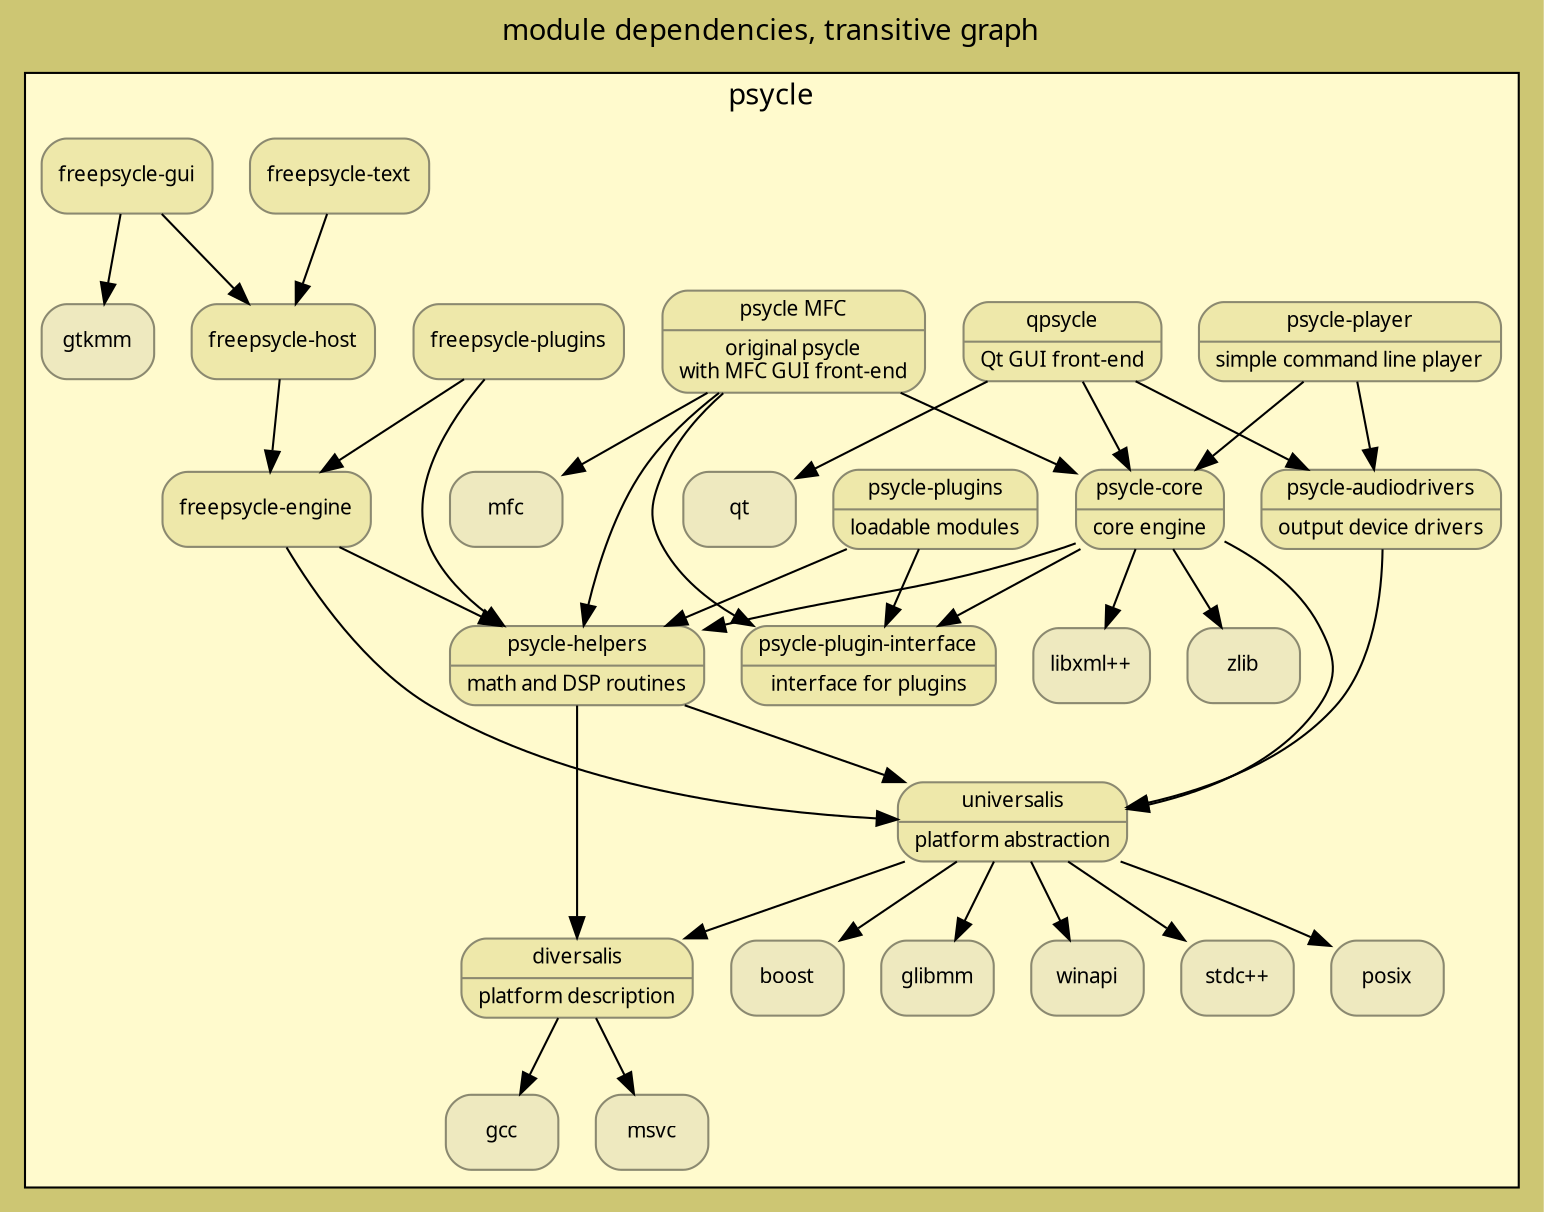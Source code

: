 // generate the .png image file with: dot dependencies.dot -Tpng > dependencies.png
digraph dependencies {
	label = "module dependencies, transitive graph"
	//rankdir = TB
	//rankdir = LR
	labelloc = t
	fontname = verdana
	fontsize = 14
	bgcolor = khaki3
	//concentrate = true // line concentrations
	ratio = auto
	node [
		shape = Mrecord
		style = rounded
		color = lemonchiffon4
		fillcolor = lemonchiffon1
		fontname = verdana
		fontsize = 10
	]
	
	subgraph cluster_psycle {
		label = "psycle"
		bgcolor = lemonchiffon1
		
		node [ style = filled fillcolor = lemonchiffon2 ]
		"stdc++"// [ label = "{ stdc++ | standard C++ library }" ];
		//"stdc";
		"posix";// [ label = "{ POSIX | Portable OS Interface }"];
		"boost";// [ label = "{ boost | boost libraries }" ];
		//"libsigc++";// [ label = "{ libsigc++ | signals and slots }" ];
		"glibmm";// [ label = "{ glibmm | platform abstraction }" ];
		//"gdkmm" [ label = "{ gdkmm | GUI Drawing Kit }" ];
		"gtkmm";// [ label = "{ gtkmm | GUI Tool Kit }" ];
		//"cairomm";
		//"gnomecanvasmm";// [ label = "{ gnomecanvasmm | GNOME's canvas }" ];
		//"pangomm";
		//"atkmm";
		"qt";// [ label = "{ Qt | Trolltech's libraries }"];
		"libxml++";// [ label = "{ libXML++ | XML parsing }"];
		"zlib";// [ label = "{ zlib | (de)compression }"];
		"winapi";// [ label = "{ WinAPI | Microsoft's API }"];
		"mfc";// [ label = "{ MFC | Microsoft's Foundation Classes }" ];
		"gcc";// [ label = "{GCC | GNU C++ Compiler }" ];
		"msvc";// [ label = "{ MSVC | Microsoft's Visual C++ compiler }" ];

		//"boost" -> "stdc++";
		//"glibmm" -> "stdc++";
		//"glibmm" -> "glib";
		//"glib" -> "stdc";
		//"glibmm" -> "libsigc++";
		//"gdkmm" -> "glibmm";
		//"gdkmm" -> "stdc++";
		//"gdkmm" -> "gdk";
		//"gdk" -> "stdc";
		//"gdkmm" -> "cairomm";
		//"gtkmm" -> "pangomm";
		//"gtkmm" -> "atkmm";
		//"gtkmm" -> "gdkmm";
		//"gtkmm" -> "glibmm";
		//"gtkmm" -> "stdc++";
		//"gtkmm" -> "gtk";
		//"gtk" -> "stdc";
		//"gnomecanvasmm" -> "gtkmm";
		//"gnomecanvasmm" -> "stdc++";
		//"gnomecanvasmm" -> "gnomecanvas";
		//"gnomecanvas" -> "stdc";
		//"qt" -> "stdc++";
		//"libxml++" -> "stdc++";
		//"zlib" -> "stdc";
		//"mfc" -> "msvc";
		
		node [ style = filled fillcolor = palegoldenrod ]

		"diversalis" [ label = "{ diversalis | platform description }" ];
		"diversalis" -> "gcc";
		"diversalis" -> "msvc";
		
		"universalis" [ label = "{ universalis | platform abstraction }" ];
		"universalis" -> "diversalis";
		"universalis" -> "boost";
		"universalis" -> "glibmm";
		"universalis" -> "posix";
		"universalis" -> "stdc++";
		"universalis" -> "winapi";
		
		"psycle-helpers" [ label = "{ psycle-helpers | math and DSP routines }" ];
		"psycle-helpers" -> "universalis";
		"psycle-helpers" -> "diversalis";
	
		"psycle-plugin-interface" [label = "{psycle-plugin-interface | interface for plugins }"];
	
		"psycle-core" [ label = "{ psycle-core | core engine }" ];
		"psycle-core" -> "psycle-plugin-interface";
		"psycle-core" -> "psycle-helpers";
		"psycle-core" -> "universalis";
		//"psycle-core" -> "boost";
		"psycle-core" -> "zlib";
		"psycle-core" -> "libxml++";
	
		"psycle-audiodrivers" [ label = "{ psycle-audiodrivers | output device drivers }"];
		"psycle-audiodrivers" -> "universalis";
		//"psycle-audiodrivers" -> "boost";
	
		"psycle-player" [ label = "{ psycle-player | simple command line player }"];
		"psycle-player" -> "psycle-core";
		"psycle-player" -> "psycle-audiodrivers";
		//"psycle-player" -> "libxml++";
	
		"psycle-plugins" [ label = "{ psycle-plugins | loadable modules }"];
		"psycle-plugins" -> "psycle-plugin-interface";
		"psycle-plugins" -> "psycle-helpers";

		"qpsycle" [ label = "{ qpsycle | Qt GUI front-end }" ];
		"qpsycle" -> "qt";
		"qpsycle" -> "psycle-core";
		"qpsycle" -> "psycle-audiodrivers";
		//"qpsycle" -> "universalis";
		//"qpsycle" -> "boost";

		"psycle-mfc" [ label = "{ psycle MFC | original psycle\nwith MFC GUI front-end }" ];
		"psycle-mfc" -> "mfc";
		"psycle-mfc" -> "psycle-plugin-interface";
		"psycle-mfc" -> "psycle-core";
		"psycle-mfc" -> "psycle-helpers";
		//"psycle-mfc" -> "universalis";
		//"psycle-mfc" -> "boost";
		
		"freepsycle-engine" -> "universalis";
		//"freepsycle-engine" -> "boost";
		"freepsycle-engine" -> "psycle-helpers";
		"freepsycle-plugins" -> "freepsycle-engine";
		//"freepsycle-plugins" -> "universalis";
		//"freepsycle-plugins" -> "boost";
		"freepsycle-plugins" -> "psycle-helpers";
		"freepsycle-host" -> "freepsycle-engine";
		//"freepsycle-text" -> "freepsycle-engine";
		"freepsycle-text" -> "freepsycle-host";
		//"freepsycle-gui" -> "freepsycle-engine";
		"freepsycle-gui" -> "freepsycle-host";
		//"freepsycle-gui" -> "universalis";
		//"freepsycle-gui" -> "boost" ;
		//"freepsycle-gui" -> "glibmm";
		"freepsycle-gui" -> "gtkmm";
		//"freepsycle-gui" -> "gnomecanvasmm";
		//"freepsycle-gui" -> "libsigc++";
	}
}
